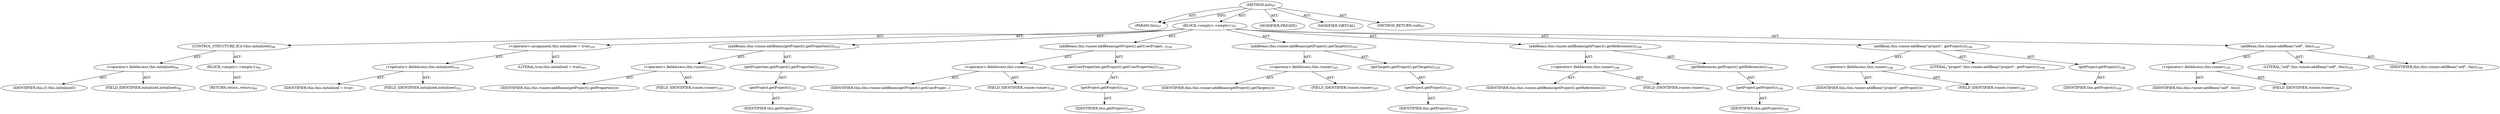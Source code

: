 digraph "init" {  
"111669149697" [label = <(METHOD,init)<SUB>97</SUB>> ]
"115964116992" [label = <(PARAM,this)<SUB>97</SUB>> ]
"25769803777" [label = <(BLOCK,&lt;empty&gt;,&lt;empty&gt;)<SUB>97</SUB>> ]
"47244640256" [label = <(CONTROL_STRUCTURE,IF,if (this.initialized))<SUB>98</SUB>> ]
"30064771074" [label = <(&lt;operator&gt;.fieldAccess,this.initialized)<SUB>98</SUB>> ]
"68719476748" [label = <(IDENTIFIER,this,if (this.initialized))> ]
"55834574849" [label = <(FIELD_IDENTIFIER,initialized,initialized)<SUB>98</SUB>> ]
"25769803778" [label = <(BLOCK,&lt;empty&gt;,&lt;empty&gt;)<SUB>98</SUB>> ]
"146028888064" [label = <(RETURN,return;,return;)<SUB>99</SUB>> ]
"30064771075" [label = <(&lt;operator&gt;.assignment,this.initialized = true)<SUB>101</SUB>> ]
"30064771076" [label = <(&lt;operator&gt;.fieldAccess,this.initialized)<SUB>101</SUB>> ]
"68719476749" [label = <(IDENTIFIER,this,this.initialized = true)> ]
"55834574850" [label = <(FIELD_IDENTIFIER,initialized,initialized)<SUB>101</SUB>> ]
"90194313216" [label = <(LITERAL,true,this.initialized = true)<SUB>101</SUB>> ]
"30064771077" [label = <(addBeans,this.runner.addBeans(getProject().getProperties()))<SUB>103</SUB>> ]
"30064771078" [label = <(&lt;operator&gt;.fieldAccess,this.runner)<SUB>103</SUB>> ]
"68719476750" [label = <(IDENTIFIER,this,this.runner.addBeans(getProject().getProperties()))> ]
"55834574851" [label = <(FIELD_IDENTIFIER,runner,runner)<SUB>103</SUB>> ]
"30064771079" [label = <(getProperties,getProject().getProperties())<SUB>103</SUB>> ]
"30064771080" [label = <(getProject,getProject())<SUB>103</SUB>> ]
"68719476736" [label = <(IDENTIFIER,this,getProject())<SUB>103</SUB>> ]
"30064771081" [label = <(addBeans,this.runner.addBeans(getProject().getUserProper...)<SUB>104</SUB>> ]
"30064771082" [label = <(&lt;operator&gt;.fieldAccess,this.runner)<SUB>104</SUB>> ]
"68719476751" [label = <(IDENTIFIER,this,this.runner.addBeans(getProject().getUserProper...)> ]
"55834574852" [label = <(FIELD_IDENTIFIER,runner,runner)<SUB>104</SUB>> ]
"30064771083" [label = <(getUserProperties,getProject().getUserProperties())<SUB>104</SUB>> ]
"30064771084" [label = <(getProject,getProject())<SUB>104</SUB>> ]
"68719476737" [label = <(IDENTIFIER,this,getProject())<SUB>104</SUB>> ]
"30064771085" [label = <(addBeans,this.runner.addBeans(getProject().getTargets()))<SUB>105</SUB>> ]
"30064771086" [label = <(&lt;operator&gt;.fieldAccess,this.runner)<SUB>105</SUB>> ]
"68719476752" [label = <(IDENTIFIER,this,this.runner.addBeans(getProject().getTargets()))> ]
"55834574853" [label = <(FIELD_IDENTIFIER,runner,runner)<SUB>105</SUB>> ]
"30064771087" [label = <(getTargets,getProject().getTargets())<SUB>105</SUB>> ]
"30064771088" [label = <(getProject,getProject())<SUB>105</SUB>> ]
"68719476738" [label = <(IDENTIFIER,this,getProject())<SUB>105</SUB>> ]
"30064771089" [label = <(addBeans,this.runner.addBeans(getProject().getReferences()))<SUB>106</SUB>> ]
"30064771090" [label = <(&lt;operator&gt;.fieldAccess,this.runner)<SUB>106</SUB>> ]
"68719476753" [label = <(IDENTIFIER,this,this.runner.addBeans(getProject().getReferences()))> ]
"55834574854" [label = <(FIELD_IDENTIFIER,runner,runner)<SUB>106</SUB>> ]
"30064771091" [label = <(getReferences,getProject().getReferences())<SUB>106</SUB>> ]
"30064771092" [label = <(getProject,getProject())<SUB>106</SUB>> ]
"68719476739" [label = <(IDENTIFIER,this,getProject())<SUB>106</SUB>> ]
"30064771093" [label = <(addBean,this.runner.addBean(&quot;project&quot;, getProject()))<SUB>108</SUB>> ]
"30064771094" [label = <(&lt;operator&gt;.fieldAccess,this.runner)<SUB>108</SUB>> ]
"68719476754" [label = <(IDENTIFIER,this,this.runner.addBean(&quot;project&quot;, getProject()))> ]
"55834574855" [label = <(FIELD_IDENTIFIER,runner,runner)<SUB>108</SUB>> ]
"90194313217" [label = <(LITERAL,&quot;project&quot;,this.runner.addBean(&quot;project&quot;, getProject()))<SUB>108</SUB>> ]
"30064771095" [label = <(getProject,getProject())<SUB>108</SUB>> ]
"68719476740" [label = <(IDENTIFIER,this,getProject())<SUB>108</SUB>> ]
"30064771096" [label = <(addBean,this.runner.addBean(&quot;self&quot;, this))<SUB>109</SUB>> ]
"30064771097" [label = <(&lt;operator&gt;.fieldAccess,this.runner)<SUB>109</SUB>> ]
"68719476755" [label = <(IDENTIFIER,this,this.runner.addBean(&quot;self&quot;, this))> ]
"55834574856" [label = <(FIELD_IDENTIFIER,runner,runner)<SUB>109</SUB>> ]
"90194313218" [label = <(LITERAL,&quot;self&quot;,this.runner.addBean(&quot;self&quot;, this))<SUB>109</SUB>> ]
"68719476741" [label = <(IDENTIFIER,this,this.runner.addBean(&quot;self&quot;, this))<SUB>109</SUB>> ]
"133143986181" [label = <(MODIFIER,PRIVATE)> ]
"133143986182" [label = <(MODIFIER,VIRTUAL)> ]
"128849018881" [label = <(METHOD_RETURN,void)<SUB>97</SUB>> ]
  "111669149697" -> "115964116992"  [ label = "AST: "] 
  "111669149697" -> "25769803777"  [ label = "AST: "] 
  "111669149697" -> "133143986181"  [ label = "AST: "] 
  "111669149697" -> "133143986182"  [ label = "AST: "] 
  "111669149697" -> "128849018881"  [ label = "AST: "] 
  "25769803777" -> "47244640256"  [ label = "AST: "] 
  "25769803777" -> "30064771075"  [ label = "AST: "] 
  "25769803777" -> "30064771077"  [ label = "AST: "] 
  "25769803777" -> "30064771081"  [ label = "AST: "] 
  "25769803777" -> "30064771085"  [ label = "AST: "] 
  "25769803777" -> "30064771089"  [ label = "AST: "] 
  "25769803777" -> "30064771093"  [ label = "AST: "] 
  "25769803777" -> "30064771096"  [ label = "AST: "] 
  "47244640256" -> "30064771074"  [ label = "AST: "] 
  "47244640256" -> "25769803778"  [ label = "AST: "] 
  "30064771074" -> "68719476748"  [ label = "AST: "] 
  "30064771074" -> "55834574849"  [ label = "AST: "] 
  "25769803778" -> "146028888064"  [ label = "AST: "] 
  "30064771075" -> "30064771076"  [ label = "AST: "] 
  "30064771075" -> "90194313216"  [ label = "AST: "] 
  "30064771076" -> "68719476749"  [ label = "AST: "] 
  "30064771076" -> "55834574850"  [ label = "AST: "] 
  "30064771077" -> "30064771078"  [ label = "AST: "] 
  "30064771077" -> "30064771079"  [ label = "AST: "] 
  "30064771078" -> "68719476750"  [ label = "AST: "] 
  "30064771078" -> "55834574851"  [ label = "AST: "] 
  "30064771079" -> "30064771080"  [ label = "AST: "] 
  "30064771080" -> "68719476736"  [ label = "AST: "] 
  "30064771081" -> "30064771082"  [ label = "AST: "] 
  "30064771081" -> "30064771083"  [ label = "AST: "] 
  "30064771082" -> "68719476751"  [ label = "AST: "] 
  "30064771082" -> "55834574852"  [ label = "AST: "] 
  "30064771083" -> "30064771084"  [ label = "AST: "] 
  "30064771084" -> "68719476737"  [ label = "AST: "] 
  "30064771085" -> "30064771086"  [ label = "AST: "] 
  "30064771085" -> "30064771087"  [ label = "AST: "] 
  "30064771086" -> "68719476752"  [ label = "AST: "] 
  "30064771086" -> "55834574853"  [ label = "AST: "] 
  "30064771087" -> "30064771088"  [ label = "AST: "] 
  "30064771088" -> "68719476738"  [ label = "AST: "] 
  "30064771089" -> "30064771090"  [ label = "AST: "] 
  "30064771089" -> "30064771091"  [ label = "AST: "] 
  "30064771090" -> "68719476753"  [ label = "AST: "] 
  "30064771090" -> "55834574854"  [ label = "AST: "] 
  "30064771091" -> "30064771092"  [ label = "AST: "] 
  "30064771092" -> "68719476739"  [ label = "AST: "] 
  "30064771093" -> "30064771094"  [ label = "AST: "] 
  "30064771093" -> "90194313217"  [ label = "AST: "] 
  "30064771093" -> "30064771095"  [ label = "AST: "] 
  "30064771094" -> "68719476754"  [ label = "AST: "] 
  "30064771094" -> "55834574855"  [ label = "AST: "] 
  "30064771095" -> "68719476740"  [ label = "AST: "] 
  "30064771096" -> "30064771097"  [ label = "AST: "] 
  "30064771096" -> "90194313218"  [ label = "AST: "] 
  "30064771096" -> "68719476741"  [ label = "AST: "] 
  "30064771097" -> "68719476755"  [ label = "AST: "] 
  "30064771097" -> "55834574856"  [ label = "AST: "] 
  "111669149697" -> "115964116992"  [ label = "DDG: "] 
}
